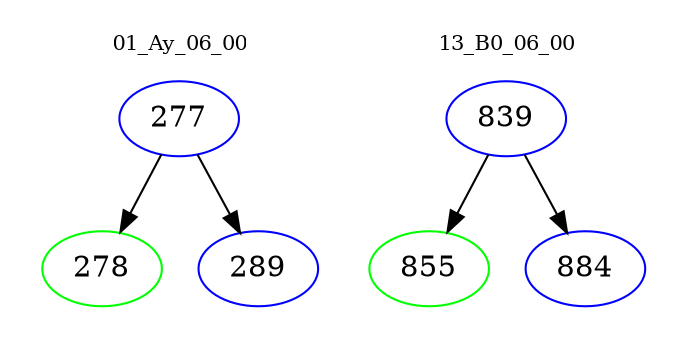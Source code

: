 digraph{
subgraph cluster_0 {
color = white
label = "01_Ay_06_00";
fontsize=10;
T0_277 [label="277", color="blue"]
T0_277 -> T0_278 [color="black"]
T0_278 [label="278", color="green"]
T0_277 -> T0_289 [color="black"]
T0_289 [label="289", color="blue"]
}
subgraph cluster_1 {
color = white
label = "13_B0_06_00";
fontsize=10;
T1_839 [label="839", color="blue"]
T1_839 -> T1_855 [color="black"]
T1_855 [label="855", color="green"]
T1_839 -> T1_884 [color="black"]
T1_884 [label="884", color="blue"]
}
}
